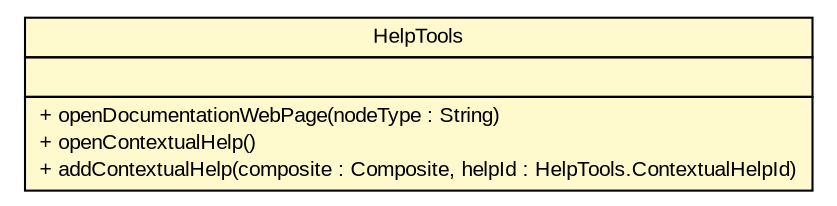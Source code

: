 #!/usr/local/bin/dot
#
# Class diagram 
# Generated by UMLGraph version R5_6-24-gf6e263 (http://www.umlgraph.org/)
#

digraph G {
	edge [fontname="arial",fontsize=10,labelfontname="arial",labelfontsize=10];
	node [fontname="arial",fontsize=10,shape=plaintext];
	nodesep=0.25;
	ranksep=0.5;
	// gov.sandia.cf.tools.HelpTools
	c137240 [label=<<table title="gov.sandia.cf.tools.HelpTools" border="0" cellborder="1" cellspacing="0" cellpadding="2" port="p" bgcolor="lemonChiffon" href="./HelpTools.html">
		<tr><td><table border="0" cellspacing="0" cellpadding="1">
<tr><td align="center" balign="center"> HelpTools </td></tr>
		</table></td></tr>
		<tr><td><table border="0" cellspacing="0" cellpadding="1">
<tr><td align="left" balign="left">  </td></tr>
		</table></td></tr>
		<tr><td><table border="0" cellspacing="0" cellpadding="1">
<tr><td align="left" balign="left"> + openDocumentationWebPage(nodeType : String) </td></tr>
<tr><td align="left" balign="left"> + openContextualHelp() </td></tr>
<tr><td align="left" balign="left"> + addContextualHelp(composite : Composite, helpId : HelpTools.ContextualHelpId) </td></tr>
		</table></td></tr>
		</table>>, URL="./HelpTools.html", fontname="arial", fontcolor="black", fontsize=10.0];
}

